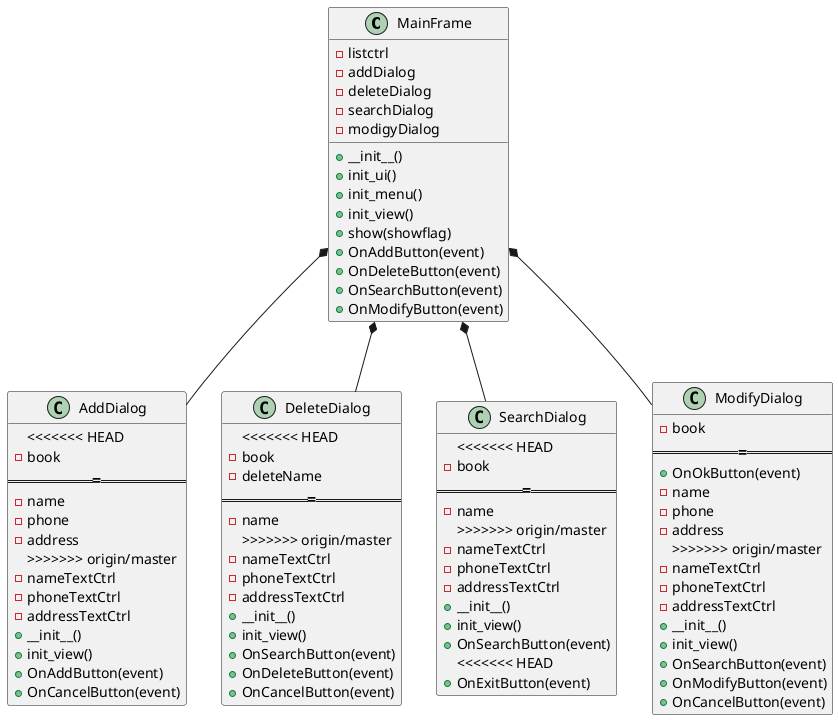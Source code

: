 @startuml

class MainFrame {
- listctrl
- addDialog
- deleteDialog
- searchDialog
- modigyDialog
+ __init__()
+ init_ui()
+ init_menu()
+ init_view()
+ show(showflag)
+ OnAddButton(event)
+ OnDeleteButton(event)
+ OnSearchButton(event)
+ OnModifyButton(event)
}

class AddDialog {
<<<<<<< HEAD
- book
=======
- name
- phone
- address
>>>>>>> origin/master
- nameTextCtrl
- phoneTextCtrl
- addressTextCtrl
+ __init__()
+ init_view()
+ OnAddButton(event)
+ OnCancelButton(event)
}

class DeleteDialog {
<<<<<<< HEAD
- book
- deleteName
=======
- name
>>>>>>> origin/master
- nameTextCtrl
- phoneTextCtrl
- addressTextCtrl
+ __init__()
+ init_view()
+ OnSearchButton(event)
+ OnDeleteButton(event)
+ OnCancelButton(event)
}

class SearchDialog {
<<<<<<< HEAD
- book
=======
- name
>>>>>>> origin/master
- nameTextCtrl
- phoneTextCtrl
- addressTextCtrl
+ __init__()
+ init_view()
+ OnSearchButton(event)
<<<<<<< HEAD
+ OnExitButton(event)
}

class ModifyDialog {
- book
=======
+ OnOkButton(event)
}

class ModifyDialog {
- name
- phone
- address
>>>>>>> origin/master
- nameTextCtrl
- phoneTextCtrl
- addressTextCtrl
+ __init__()
+ init_view()
+ OnSearchButton(event)
+ OnModifyButton(event)
+ OnCancelButton(event)
}

MainFrame *-- AddDialog
MainFrame *-- SearchDialog
MainFrame *-- DeleteDialog
MainFrame *-- ModifyDialog

@enduml